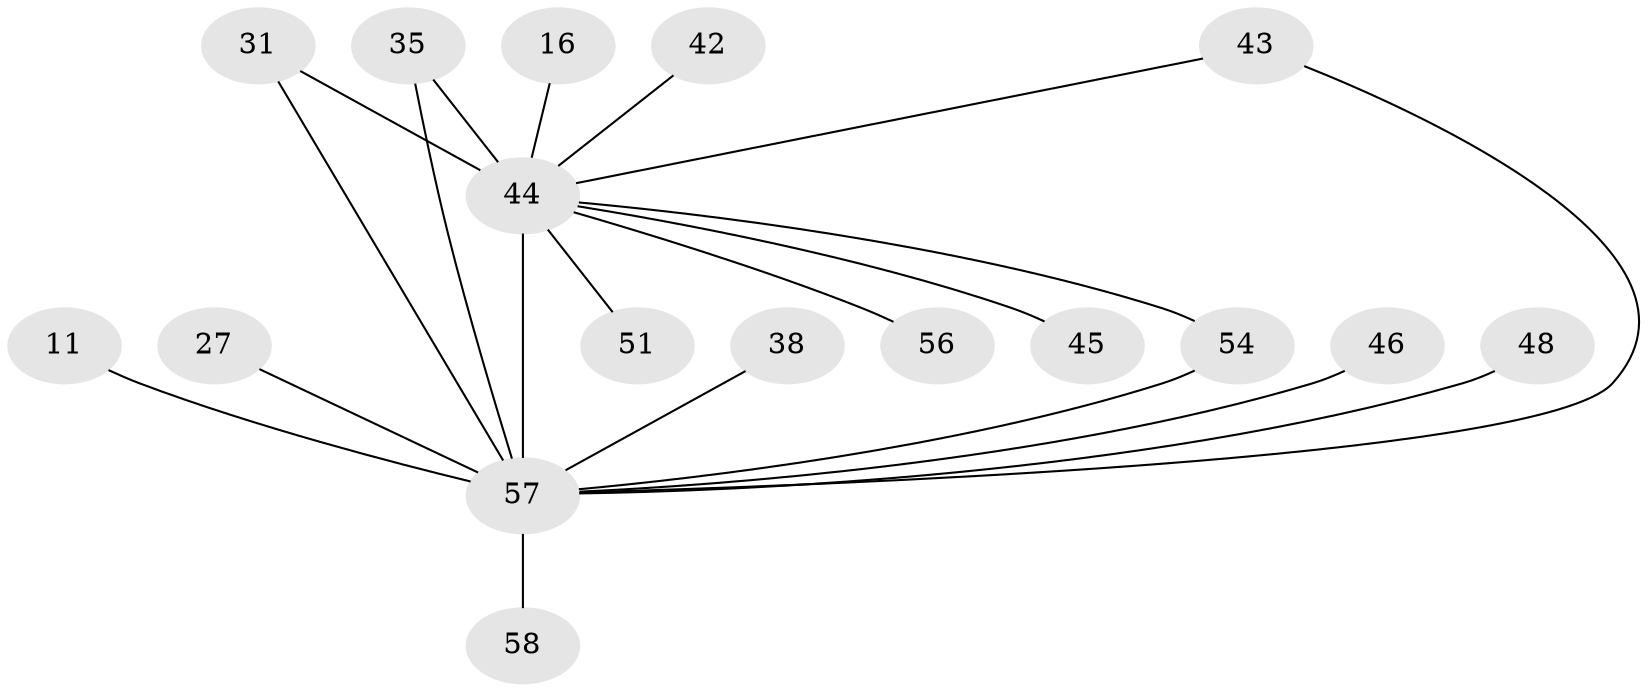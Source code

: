 // original degree distribution, {11: 0.017241379310344827, 19: 0.06896551724137931, 17: 0.05172413793103448, 15: 0.017241379310344827, 12: 0.017241379310344827, 2: 0.5862068965517241, 3: 0.15517241379310345, 4: 0.06896551724137931, 6: 0.017241379310344827}
// Generated by graph-tools (version 1.1) at 2025/49/03/04/25 21:49:23]
// undirected, 17 vertices, 20 edges
graph export_dot {
graph [start="1"]
  node [color=gray90,style=filled];
  11;
  16;
  27;
  31;
  35 [super="+26"];
  38;
  42;
  43;
  44 [super="+36+28+34"];
  45 [super="+23+40"];
  46;
  48;
  51;
  54;
  56 [super="+49"];
  57 [super="+25+9+53+39+6+55+20+24"];
  58;
  11 -- 57 [weight=2];
  16 -- 44 [weight=2];
  27 -- 57 [weight=2];
  31 -- 44;
  31 -- 57;
  35 -- 44 [weight=2];
  35 -- 57 [weight=2];
  38 -- 57 [weight=2];
  42 -- 44;
  43 -- 44;
  43 -- 57;
  44 -- 57 [weight=46];
  44 -- 45 [weight=4];
  44 -- 51 [weight=2];
  44 -- 54;
  44 -- 56 [weight=3];
  46 -- 57 [weight=2];
  48 -- 57 [weight=2];
  54 -- 57;
  57 -- 58 [weight=2];
}
